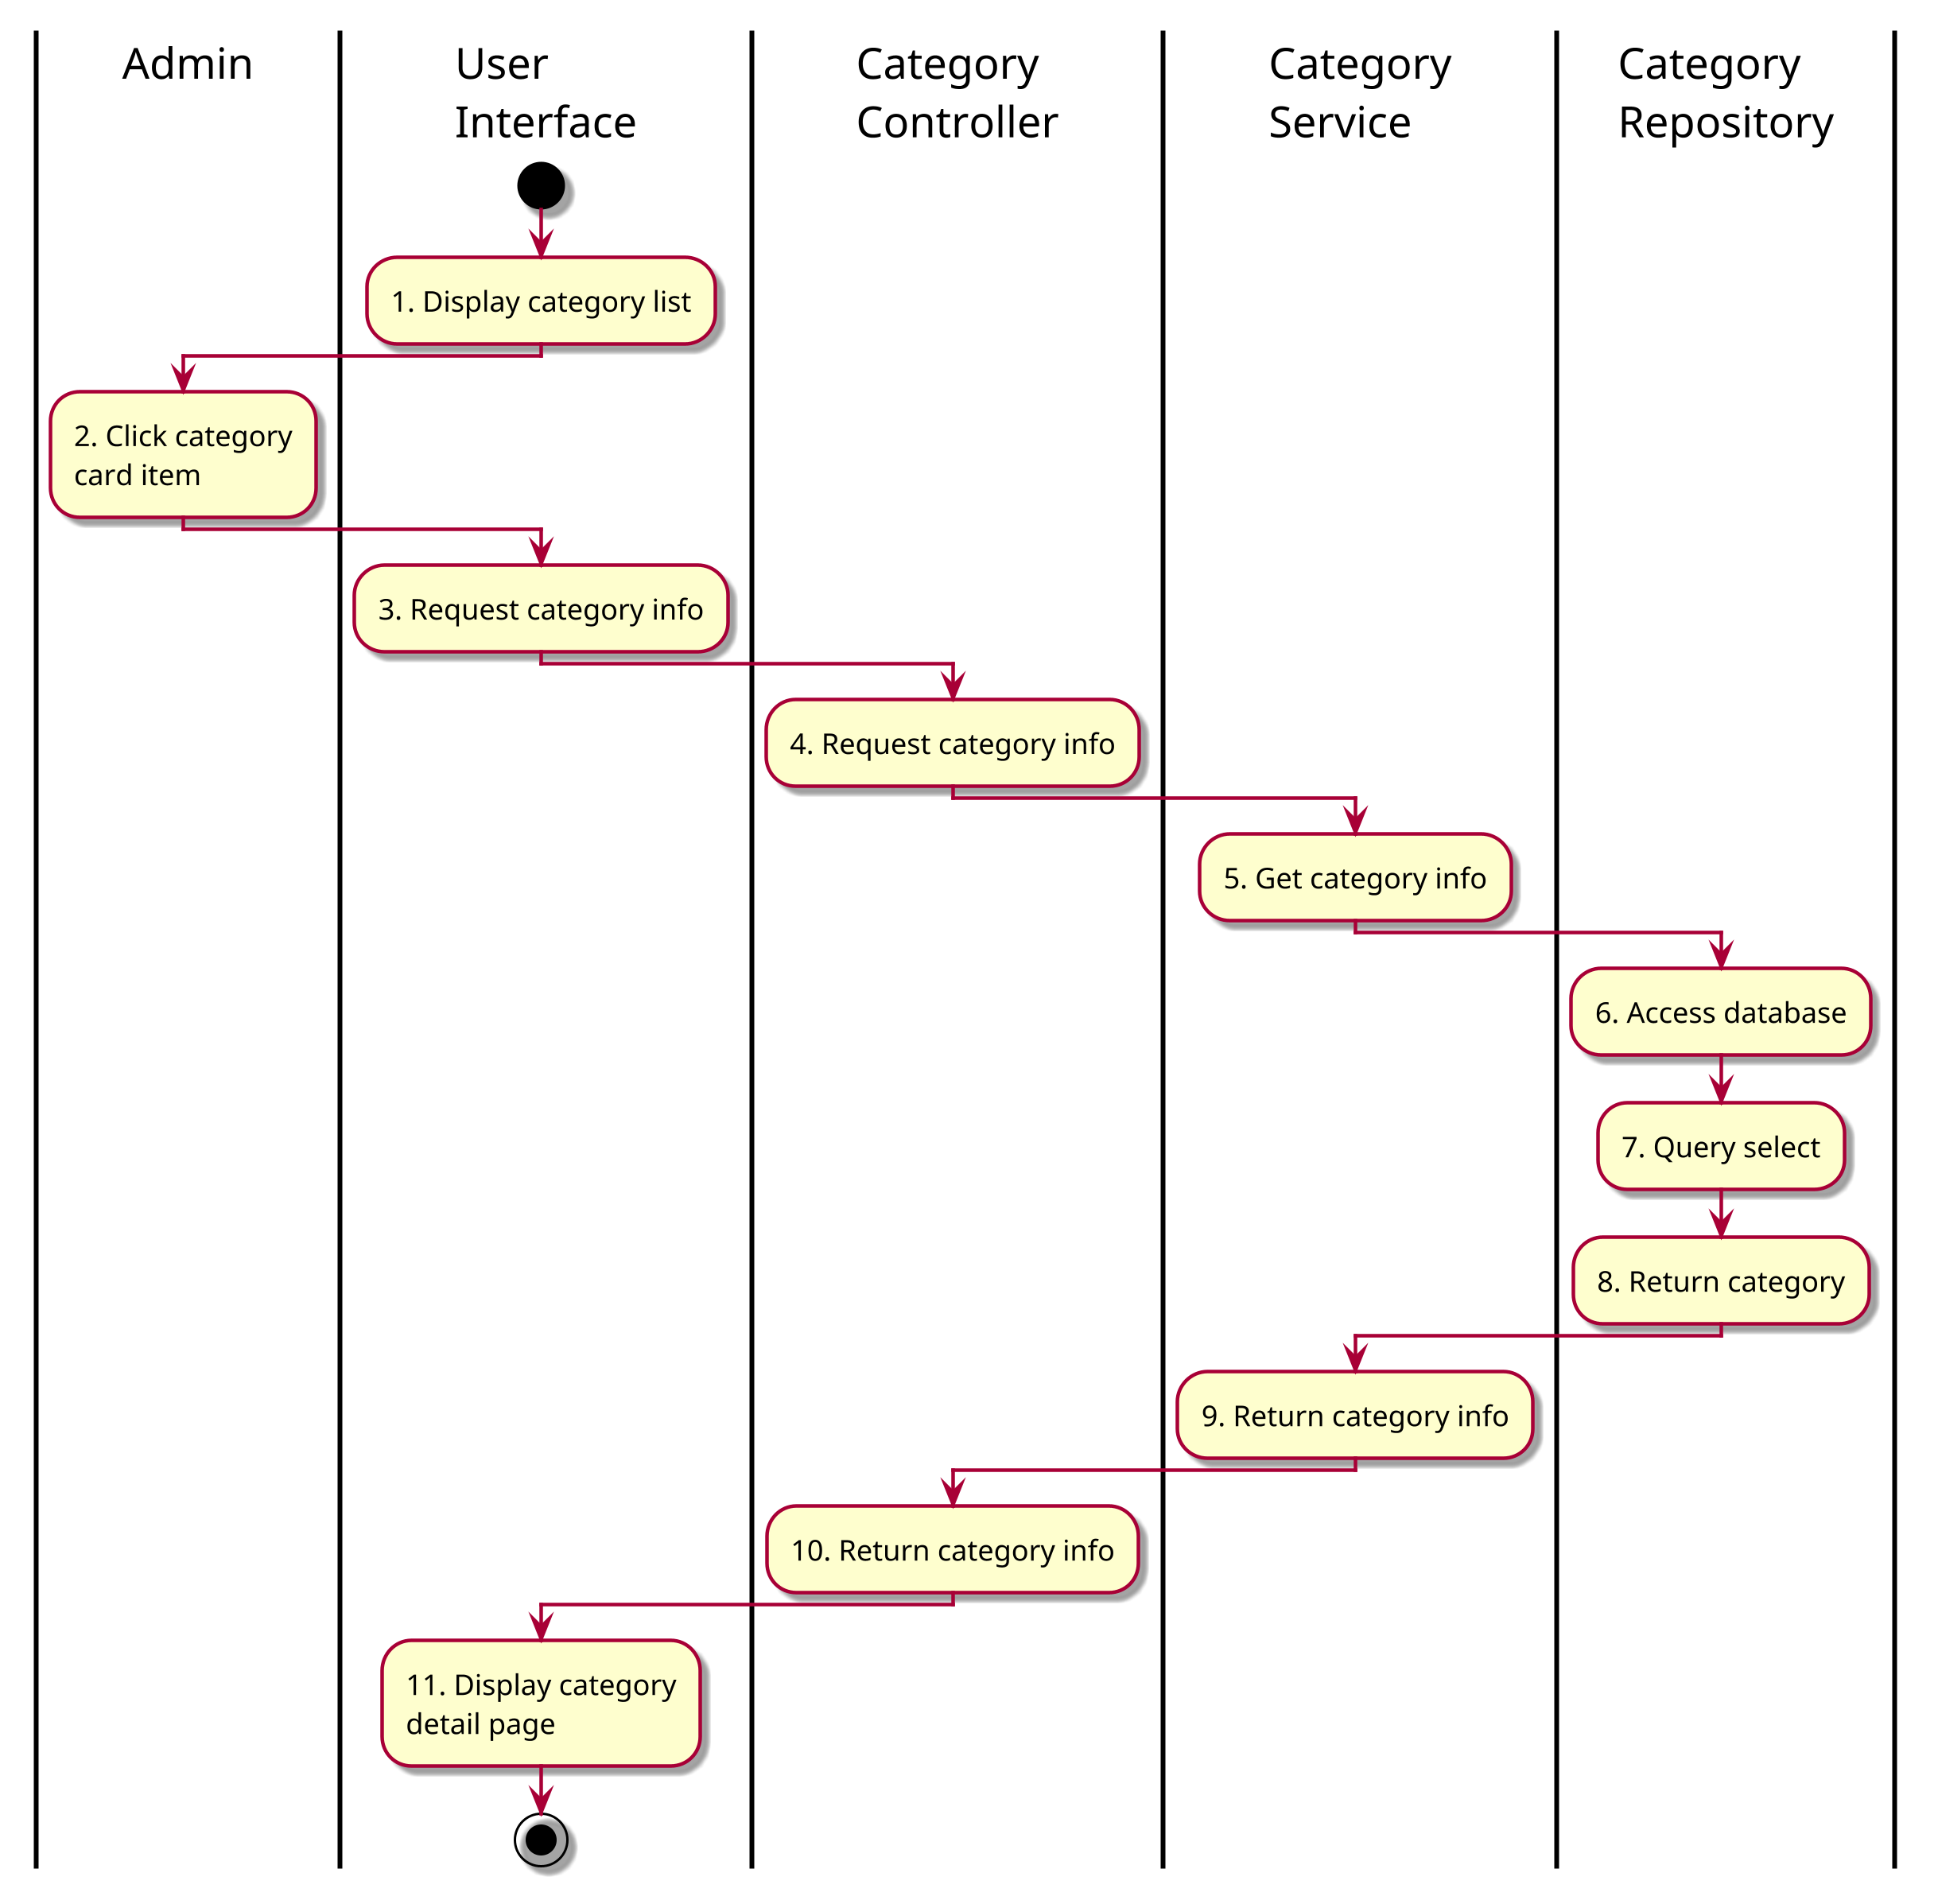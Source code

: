 @startuml ActViewCategoryInfo

skin rose
scale 3

|Admin|
|User\nInterface|
|Category\nController|
|Category\nService|
|Category\nRepository|
|User\nInterface|
start
:1. Display category list;
|Admin|
:2. Click category\ncard item;
|User\nInterface|
:3. Request category info;
|Category\nController|
:4. Request category info;
|Category\nService|
:5. Get category info;
|Category\nRepository|
:6. Access database;
:7. Query select;
:8. Return category;
|Category\nService|
:9. Return category info;
|Category\nController|
:10. Return category info;
|User\nInterface|
:11. Display category\ndetail page;
stop

@enduml